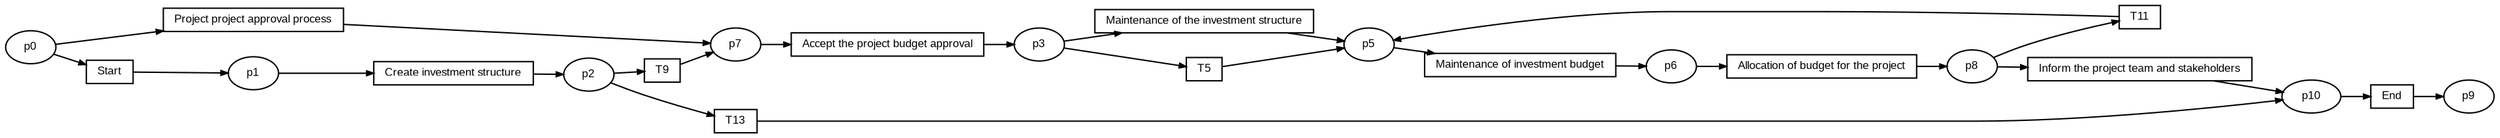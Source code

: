 digraph G {ranksep=".3"; fontsize="8"; remincross=true; margin="0.0,0.0"; fontname="Arial";rankdir="LR"; 
edge [arrowsize="0.5"];
node [height=".2",width=".2",fontname="Arial",fontsize="8"];
t0 [shape="box",label="Maintenance of the investment structure"];
t1 [shape="box",label="T5"];
t2 [shape="box",label="Project project approval process"];
t3 [shape="box",label="Accept the project budget approval"];
t4 [shape="box",label="T13"];
t5 [shape="box",label="Inform the project team and stakeholders"];
t6 [shape="box",label="T11"];
t7 [shape="box",label="End"];
t8 [shape="box",label="Create investment structure"];
t9 [shape="box",label="Start"];
t10 [shape="box",label="T9"];
t11 [shape="box",label="Allocation of budget for the project"];
t12 [shape="box",label="Maintenance of investment budget"];
p0 [shape="oval",label="p3"];
p1 [shape="oval",label="p2"];
p2 [shape="oval",label="p10"];
p3 [shape="oval",label="p1"];
p4 [shape="oval",label="p0"];
p5 [shape="oval",label="p9"];
p6 [shape="oval",label="p8"];
p7 [shape="oval",label="p7"];
p8 [shape="oval",label="p6"];
p9 [shape="oval",label="p5"];
t2 -> p7[label=""];
p1 -> t4[label=""];
t6 -> p9[label=""];
p1 -> t10[label=""];
t5 -> p2[label=""];
p0 -> t1[label=""];
t4 -> p2[label=""];
p0 -> t0[label=""];
t11 -> p6[label=""];
t10 -> p7[label=""];
p4 -> t2[label=""];
p6 -> t5[label=""];
p2 -> t7[label=""];
t9 -> p3[label=""];
p3 -> t8[label=""];
t7 -> p5[label=""];
t1 -> p9[label=""];
t0 -> p9[label=""];
t12 -> p8[label=""];
t8 -> p1[label=""];
p7 -> t3[label=""];
p4 -> t9[label=""];
p9 -> t12[label=""];
t3 -> p0[label=""];
p6 -> t6[label=""];
p8 -> t11[label=""];
}
